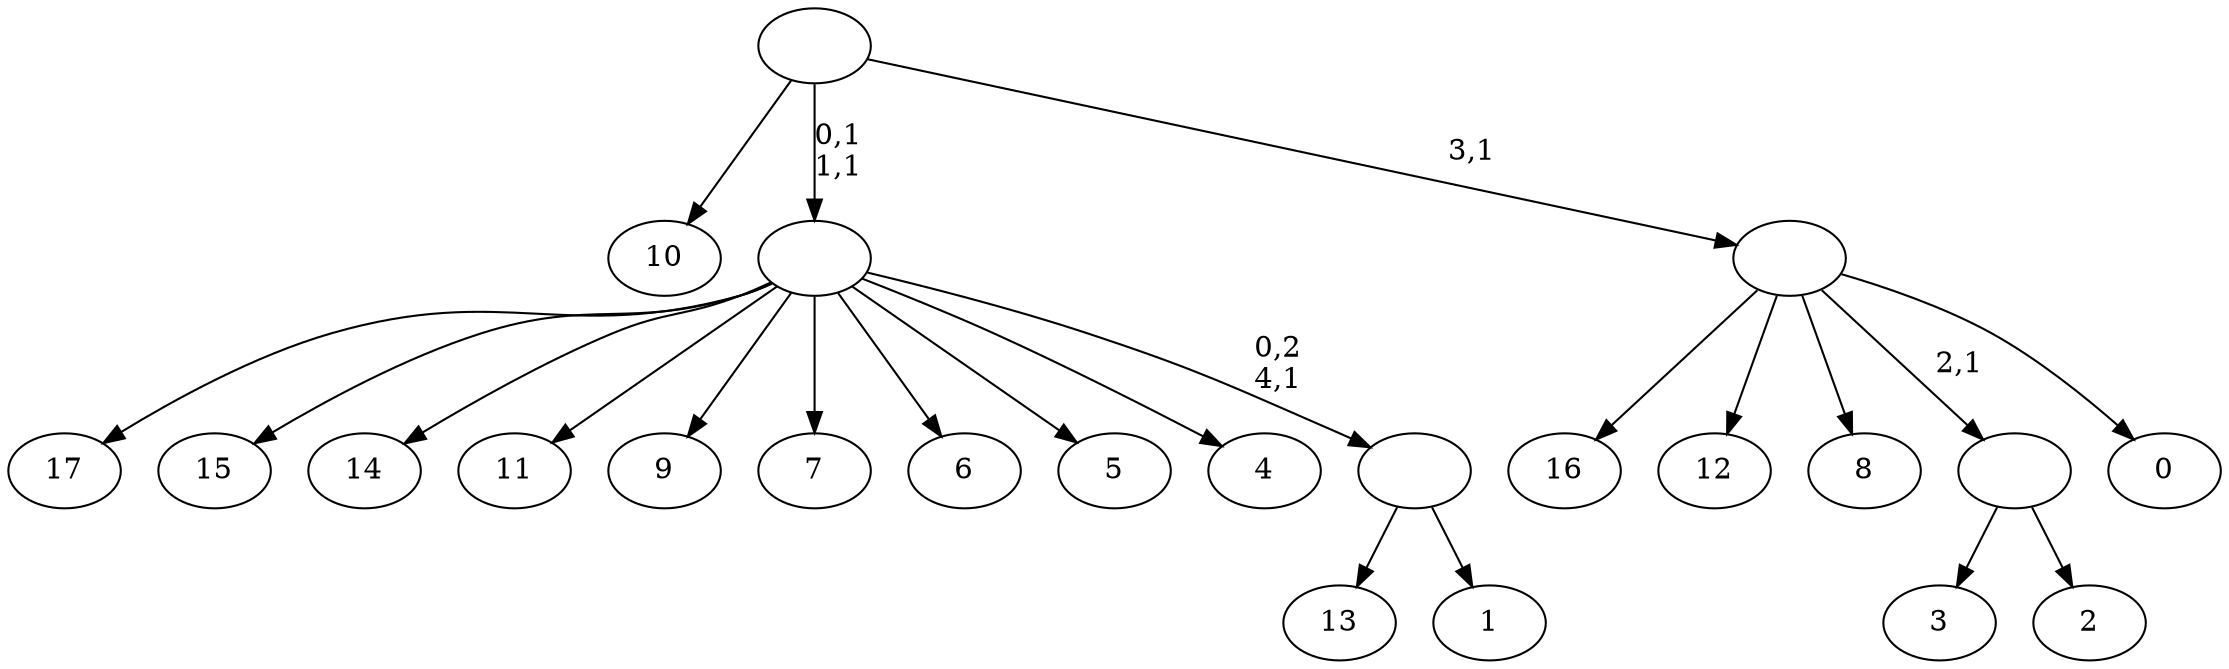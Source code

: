 digraph T {
	23 [label="17"]
	22 [label="16"]
	21 [label="15"]
	20 [label="14"]
	19 [label="13"]
	18 [label="12"]
	17 [label="11"]
	16 [label="10"]
	15 [label="9"]
	14 [label="8"]
	13 [label="7"]
	12 [label="6"]
	11 [label="5"]
	10 [label="4"]
	9 [label="3"]
	8 [label="2"]
	7 [label=""]
	6 [label="1"]
	5 [label=""]
	4 [label=""]
	2 [label="0"]
	1 [label=""]
	0 [label=""]
	7 -> 9 [label=""]
	7 -> 8 [label=""]
	5 -> 19 [label=""]
	5 -> 6 [label=""]
	4 -> 23 [label=""]
	4 -> 21 [label=""]
	4 -> 20 [label=""]
	4 -> 17 [label=""]
	4 -> 15 [label=""]
	4 -> 13 [label=""]
	4 -> 12 [label=""]
	4 -> 11 [label=""]
	4 -> 10 [label=""]
	4 -> 5 [label="0,2\n4,1"]
	1 -> 22 [label=""]
	1 -> 18 [label=""]
	1 -> 14 [label=""]
	1 -> 7 [label="2,1"]
	1 -> 2 [label=""]
	0 -> 4 [label="0,1\n1,1"]
	0 -> 16 [label=""]
	0 -> 1 [label="3,1"]
}
